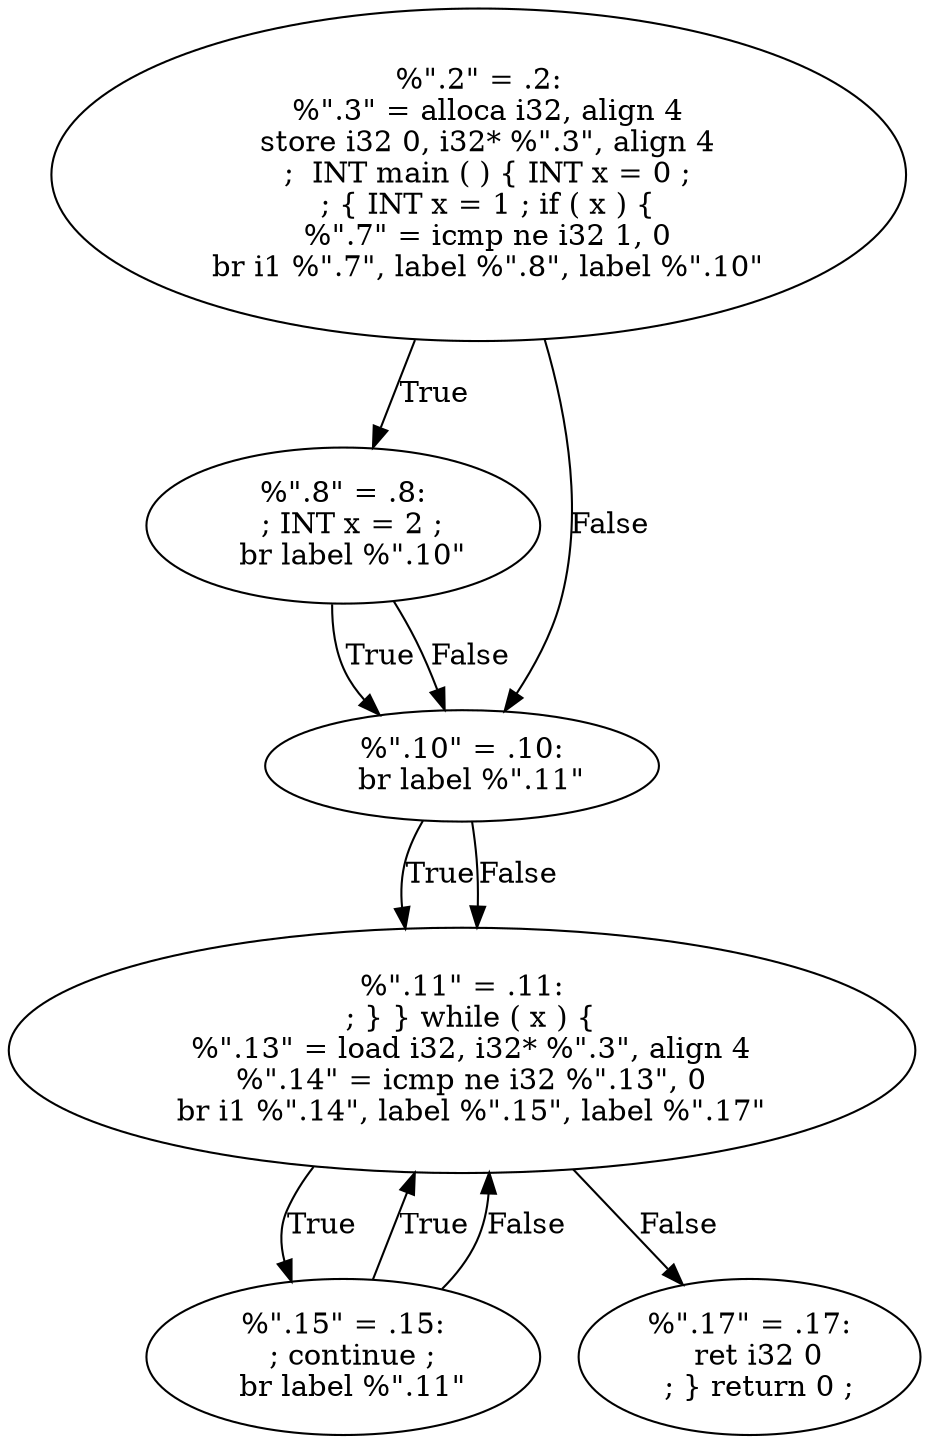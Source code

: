 digraph AST {
  "139136230918512" [label="%\".2\" = .2:
  %\".3\" = alloca i32, align 4
  store i32 0, i32* %\".3\", align 4
  ;  INT main ( ) { INT x = 0 ;
  ; { INT x = 1 ; if ( x ) {
  %\".7\" = icmp ne i32 1, 0
  br i1 %\".7\", label %\".8\", label %\".10\""];
  "139136230918512" -> "139136230918704" [label="True"];
  "139136230918512" -> "139136230786816" [label="False"];
  "139136230918704" [label="%\".8\" = .8:
  ; INT x = 2 ;
  br label %\".10\""];
  "139136230918704" -> "139136230786816" [label="True"];
  "139136230918704" -> "139136230786816" [label="False"];
  "139136230786816" [label="%\".10\" = .10:
  br label %\".11\""];
  "139136230786816" -> "139136230790128" [label="True"];
  "139136230786816" -> "139136230790128" [label="False"];
  "139136230790128" [label="%\".11\" = .11:
  ; } } while ( x ) {
  %\".13\" = load i32, i32* %\".3\", align 4
  %\".14\" = icmp ne i32 %\".13\", 0
  br i1 %\".14\", label %\".15\", label %\".17\""];
  "139136230790128" -> "139136230790464" [label="True"];
  "139136230790128" -> "139136230786384" [label="False"];
  "139136230790464" [label="%\".15\" = .15:
  ; continue ;
  br label %\".11\""];
  "139136230790464" -> "139136230790128" [label="True"];
  "139136230790464" -> "139136230790128" [label="False"];
  "139136230786384" [label="%\".17\" = .17:
  ret i32 0
  ; } return 0 ;"];
}
